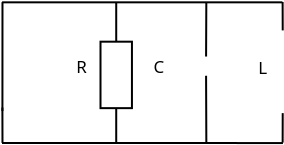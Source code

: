 <?xml version="1.0" encoding="UTF-8"?>
<dia:diagram xmlns:dia="http://www.lysator.liu.se/~alla/dia/">
  <dia:layer name="Hintergrund" visible="true" active="true">
    <dia:object type="Standard - Box" version="0" id="O0">
      <dia:attribute name="obj_pos">
        <dia:point val="8.949,11.976"/>
      </dia:attribute>
      <dia:attribute name="obj_bb">
        <dia:rectangle val="8.899,11.926;10.571,15.349"/>
      </dia:attribute>
      <dia:attribute name="elem_corner">
        <dia:point val="8.949,11.976"/>
      </dia:attribute>
      <dia:attribute name="elem_width">
        <dia:real val="1.572"/>
      </dia:attribute>
      <dia:attribute name="elem_height">
        <dia:real val="3.323"/>
      </dia:attribute>
      <dia:attribute name="show_background">
        <dia:boolean val="true"/>
      </dia:attribute>
    </dia:object>
    <dia:object type="Standard - Line" version="0" id="O1">
      <dia:attribute name="obj_pos">
        <dia:point val="4.027,10.01"/>
      </dia:attribute>
      <dia:attribute name="obj_bb">
        <dia:rectangle val="3.977,9.957;18.095,10.06"/>
      </dia:attribute>
      <dia:attribute name="conn_endpoints">
        <dia:point val="4.027,10.01"/>
        <dia:point val="18.045,10.007"/>
      </dia:attribute>
      <dia:attribute name="numcp">
        <dia:int val="1"/>
      </dia:attribute>
    </dia:object>
    <dia:object type="Standard - Line" version="0" id="O2">
      <dia:attribute name="obj_pos">
        <dia:point val="4.024,17.041"/>
      </dia:attribute>
      <dia:attribute name="obj_bb">
        <dia:rectangle val="3.974,16.991;18.121,17.094"/>
      </dia:attribute>
      <dia:attribute name="conn_endpoints">
        <dia:point val="4.024,17.041"/>
        <dia:point val="18.071,17.044"/>
      </dia:attribute>
      <dia:attribute name="numcp">
        <dia:int val="1"/>
      </dia:attribute>
    </dia:object>
    <dia:object type="Dia - Spule_vertikal" version="1" id="O3">
      <dia:attribute name="obj_pos">
        <dia:point val="18.06,11.413"/>
      </dia:attribute>
      <dia:attribute name="obj_bb">
        <dia:rectangle val="18.055,11.413;18.981,15.558"/>
      </dia:attribute>
      <dia:attribute name="meta">
        <dia:composite type="dict"/>
      </dia:attribute>
      <dia:attribute name="elem_corner">
        <dia:point val="18.06,11.413"/>
      </dia:attribute>
      <dia:attribute name="elem_width">
        <dia:real val="0.921"/>
      </dia:attribute>
      <dia:attribute name="elem_height">
        <dia:real val="4.145"/>
      </dia:attribute>
      <dia:attribute name="line_width">
        <dia:real val="0.1"/>
      </dia:attribute>
      <dia:attribute name="line_colour">
        <dia:color val="#000000"/>
      </dia:attribute>
      <dia:attribute name="fill_colour">
        <dia:color val="#ffffff"/>
      </dia:attribute>
      <dia:attribute name="show_background">
        <dia:boolean val="true"/>
      </dia:attribute>
      <dia:attribute name="line_style">
        <dia:enum val="0"/>
        <dia:real val="1"/>
      </dia:attribute>
      <dia:attribute name="flip_horizontal">
        <dia:boolean val="false"/>
      </dia:attribute>
      <dia:attribute name="flip_vertical">
        <dia:boolean val="false"/>
      </dia:attribute>
      <dia:attribute name="subscale">
        <dia:real val="1"/>
      </dia:attribute>
    </dia:object>
    <dia:object type="Dia - Kondensator_vertikal" version="1" id="O4">
      <dia:attribute name="obj_pos">
        <dia:point val="13.181,12.718"/>
      </dia:attribute>
      <dia:attribute name="obj_bb">
        <dia:rectangle val="13.132,12.668;15.324,13.73"/>
      </dia:attribute>
      <dia:attribute name="meta">
        <dia:composite type="dict"/>
      </dia:attribute>
      <dia:attribute name="elem_corner">
        <dia:point val="13.181,12.718"/>
      </dia:attribute>
      <dia:attribute name="elem_width">
        <dia:real val="2.092"/>
      </dia:attribute>
      <dia:attribute name="elem_height">
        <dia:real val="0.962"/>
      </dia:attribute>
      <dia:attribute name="line_width">
        <dia:real val="0.1"/>
      </dia:attribute>
      <dia:attribute name="line_colour">
        <dia:color val="#000000"/>
      </dia:attribute>
      <dia:attribute name="fill_colour">
        <dia:color val="#ffffff"/>
      </dia:attribute>
      <dia:attribute name="show_background">
        <dia:boolean val="true"/>
      </dia:attribute>
      <dia:attribute name="line_style">
        <dia:enum val="0"/>
        <dia:real val="1"/>
      </dia:attribute>
      <dia:attribute name="flip_horizontal">
        <dia:boolean val="false"/>
      </dia:attribute>
      <dia:attribute name="flip_vertical">
        <dia:boolean val="false"/>
      </dia:attribute>
      <dia:attribute name="subscale">
        <dia:real val="1"/>
      </dia:attribute>
    </dia:object>
    <dia:object type="Standard - Line" version="0" id="O5">
      <dia:attribute name="obj_pos">
        <dia:point val="4.048,10.0"/>
      </dia:attribute>
      <dia:attribute name="obj_bb">
        <dia:rectangle val="3.995,9.949;4.098,15.496"/>
      </dia:attribute>
      <dia:attribute name="conn_endpoints">
        <dia:point val="4.048,10.0"/>
        <dia:point val="4.045,15.445"/>
      </dia:attribute>
      <dia:attribute name="numcp">
        <dia:int val="1"/>
      </dia:attribute>
    </dia:object>
    <dia:object type="Standard - Line" version="0" id="O6">
      <dia:attribute name="obj_pos">
        <dia:point val="4.044,15.268"/>
      </dia:attribute>
      <dia:attribute name="obj_bb">
        <dia:rectangle val="3.994,15.217;4.099,17.087"/>
      </dia:attribute>
      <dia:attribute name="conn_endpoints">
        <dia:point val="4.044,15.268"/>
        <dia:point val="4.048,17.037"/>
      </dia:attribute>
      <dia:attribute name="numcp">
        <dia:int val="1"/>
      </dia:attribute>
    </dia:object>
    <dia:object type="Standard - Line" version="0" id="O7">
      <dia:attribute name="obj_pos">
        <dia:point val="9.735,11.976"/>
      </dia:attribute>
      <dia:attribute name="obj_bb">
        <dia:rectangle val="9.685,9.946;9.785,12.026"/>
      </dia:attribute>
      <dia:attribute name="conn_endpoints">
        <dia:point val="9.735,11.976"/>
        <dia:point val="9.735,9.996"/>
      </dia:attribute>
      <dia:attribute name="numcp">
        <dia:int val="1"/>
      </dia:attribute>
      <dia:connections>
        <dia:connection handle="0" to="O0" connection="1"/>
      </dia:connections>
    </dia:object>
    <dia:object type="Standard - Line" version="0" id="O8">
      <dia:attribute name="obj_pos">
        <dia:point val="9.735,15.299"/>
      </dia:attribute>
      <dia:attribute name="obj_bb">
        <dia:rectangle val="9.685,15.249;9.785,17.095"/>
      </dia:attribute>
      <dia:attribute name="conn_endpoints">
        <dia:point val="9.735,15.299"/>
        <dia:point val="9.735,17.045"/>
      </dia:attribute>
      <dia:attribute name="numcp">
        <dia:int val="1"/>
      </dia:attribute>
      <dia:connections>
        <dia:connection handle="0" to="O0" connection="6"/>
      </dia:connections>
    </dia:object>
    <dia:object type="Standard - Line" version="0" id="O9">
      <dia:attribute name="obj_pos">
        <dia:point val="14.228,12.718"/>
      </dia:attribute>
      <dia:attribute name="obj_bb">
        <dia:rectangle val="14.178,9.942;14.29,12.768"/>
      </dia:attribute>
      <dia:attribute name="conn_endpoints">
        <dia:point val="14.228,12.718"/>
        <dia:point val="14.24,9.992"/>
      </dia:attribute>
      <dia:attribute name="numcp">
        <dia:int val="1"/>
      </dia:attribute>
      <dia:connections>
        <dia:connection handle="0" to="O4" connection="7"/>
      </dia:connections>
    </dia:object>
    <dia:object type="Standard - Line" version="0" id="O10">
      <dia:attribute name="obj_pos">
        <dia:point val="14.228,13.68"/>
      </dia:attribute>
      <dia:attribute name="obj_bb">
        <dia:rectangle val="14.178,13.63;14.291,17.115"/>
      </dia:attribute>
      <dia:attribute name="conn_endpoints">
        <dia:point val="14.228,13.68"/>
        <dia:point val="14.241,17.065"/>
      </dia:attribute>
      <dia:attribute name="numcp">
        <dia:int val="1"/>
      </dia:attribute>
      <dia:connections>
        <dia:connection handle="0" to="O4" connection="14"/>
      </dia:connections>
    </dia:object>
    <dia:object type="Standard - Line" version="0" id="O11">
      <dia:attribute name="obj_pos">
        <dia:point val="18.06,11.413"/>
      </dia:attribute>
      <dia:attribute name="obj_bb">
        <dia:rectangle val="18.004,9.942;18.11,11.463"/>
      </dia:attribute>
      <dia:attribute name="conn_endpoints">
        <dia:point val="18.06,11.413"/>
        <dia:point val="18.055,9.992"/>
      </dia:attribute>
      <dia:attribute name="numcp">
        <dia:int val="1"/>
      </dia:attribute>
      <dia:connections>
        <dia:connection handle="0" to="O3" connection="3"/>
      </dia:connections>
    </dia:object>
    <dia:object type="Standard - Line" version="0" id="O12">
      <dia:attribute name="obj_pos">
        <dia:point val="18.06,15.547"/>
      </dia:attribute>
      <dia:attribute name="obj_bb">
        <dia:rectangle val="18.006,15.497;18.11,17.072"/>
      </dia:attribute>
      <dia:attribute name="conn_endpoints">
        <dia:point val="18.06,15.547"/>
        <dia:point val="18.056,17.022"/>
      </dia:attribute>
      <dia:attribute name="numcp">
        <dia:int val="1"/>
      </dia:attribute>
      <dia:connections>
        <dia:connection handle="0" to="O3" connection="9"/>
      </dia:connections>
    </dia:object>
    <dia:object type="Standard - Text" version="1" id="O13">
      <dia:attribute name="obj_pos">
        <dia:point val="7.732,13.543"/>
      </dia:attribute>
      <dia:attribute name="obj_bb">
        <dia:rectangle val="7.732,12.756;8.319,13.743"/>
      </dia:attribute>
      <dia:attribute name="text">
        <dia:composite type="text">
          <dia:attribute name="string">
            <dia:string>#R#</dia:string>
          </dia:attribute>
          <dia:attribute name="font">
            <dia:font family="sans" style="0" name="Helvetica"/>
          </dia:attribute>
          <dia:attribute name="height">
            <dia:real val="1.058"/>
          </dia:attribute>
          <dia:attribute name="pos">
            <dia:point val="7.732,13.543"/>
          </dia:attribute>
          <dia:attribute name="color">
            <dia:color val="#000000"/>
          </dia:attribute>
          <dia:attribute name="alignment">
            <dia:enum val="0"/>
          </dia:attribute>
        </dia:composite>
      </dia:attribute>
      <dia:attribute name="valign">
        <dia:enum val="3"/>
      </dia:attribute>
    </dia:object>
    <dia:object type="Standard - Text" version="1" id="O14">
      <dia:attribute name="obj_pos">
        <dia:point val="11.599,13.543"/>
      </dia:attribute>
      <dia:attribute name="obj_bb">
        <dia:rectangle val="11.599,12.756;12.189,13.743"/>
      </dia:attribute>
      <dia:attribute name="text">
        <dia:composite type="text">
          <dia:attribute name="string">
            <dia:string>#C#</dia:string>
          </dia:attribute>
          <dia:attribute name="font">
            <dia:font family="sans" style="0" name="Helvetica"/>
          </dia:attribute>
          <dia:attribute name="height">
            <dia:real val="1.058"/>
          </dia:attribute>
          <dia:attribute name="pos">
            <dia:point val="11.599,13.543"/>
          </dia:attribute>
          <dia:attribute name="color">
            <dia:color val="#000000"/>
          </dia:attribute>
          <dia:attribute name="alignment">
            <dia:enum val="0"/>
          </dia:attribute>
        </dia:composite>
      </dia:attribute>
      <dia:attribute name="valign">
        <dia:enum val="3"/>
      </dia:attribute>
    </dia:object>
    <dia:object type="Standard - Text" version="1" id="O15">
      <dia:attribute name="obj_pos">
        <dia:point val="16.835,13.589"/>
      </dia:attribute>
      <dia:attribute name="obj_bb">
        <dia:rectangle val="16.835,12.802;17.308,13.789"/>
      </dia:attribute>
      <dia:attribute name="text">
        <dia:composite type="text">
          <dia:attribute name="string">
            <dia:string>#L#</dia:string>
          </dia:attribute>
          <dia:attribute name="font">
            <dia:font family="sans" style="0" name="Helvetica"/>
          </dia:attribute>
          <dia:attribute name="height">
            <dia:real val="1.058"/>
          </dia:attribute>
          <dia:attribute name="pos">
            <dia:point val="16.835,13.589"/>
          </dia:attribute>
          <dia:attribute name="color">
            <dia:color val="#000000"/>
          </dia:attribute>
          <dia:attribute name="alignment">
            <dia:enum val="0"/>
          </dia:attribute>
        </dia:composite>
      </dia:attribute>
      <dia:attribute name="valign">
        <dia:enum val="3"/>
      </dia:attribute>
    </dia:object>
    <dia:object type="Circuit2 - Sine Wave" version="1" id="O16">
      <dia:attribute name="obj_pos">
        <dia:point val="3.04,11.536"/>
      </dia:attribute>
      <dia:attribute name="obj_bb">
        <dia:rectangle val="2.99,11.536;5.11,15.577"/>
      </dia:attribute>
      <dia:attribute name="meta">
        <dia:composite type="dict"/>
      </dia:attribute>
      <dia:attribute name="elem_corner">
        <dia:point val="3.04,11.536"/>
      </dia:attribute>
      <dia:attribute name="elem_width">
        <dia:real val="2.02"/>
      </dia:attribute>
      <dia:attribute name="elem_height">
        <dia:real val="4.041"/>
      </dia:attribute>
      <dia:attribute name="line_width">
        <dia:real val="0.1"/>
      </dia:attribute>
      <dia:attribute name="line_colour">
        <dia:color val="#000000"/>
      </dia:attribute>
      <dia:attribute name="fill_colour">
        <dia:color val="#ffffff"/>
      </dia:attribute>
      <dia:attribute name="show_background">
        <dia:boolean val="true"/>
      </dia:attribute>
      <dia:attribute name="line_style">
        <dia:enum val="0"/>
        <dia:real val="1"/>
      </dia:attribute>
      <dia:attribute name="flip_horizontal">
        <dia:boolean val="false"/>
      </dia:attribute>
      <dia:attribute name="flip_vertical">
        <dia:boolean val="false"/>
      </dia:attribute>
      <dia:attribute name="subscale">
        <dia:real val="1"/>
      </dia:attribute>
    </dia:object>
  </dia:layer>
</dia:diagram>
